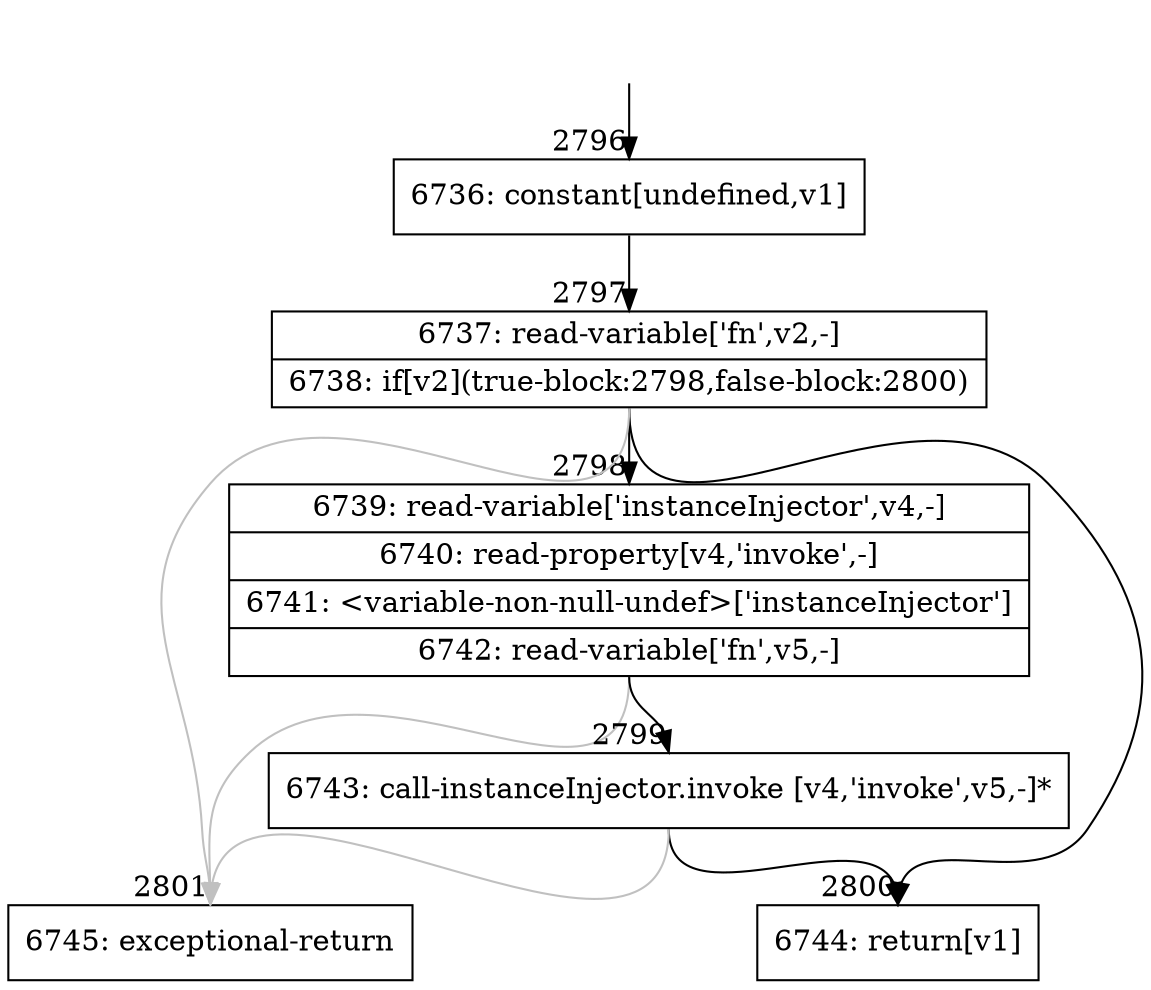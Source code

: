 digraph {
rankdir="TD"
BB_entry227[shape=none,label=""];
BB_entry227 -> BB2796 [tailport=s, headport=n, headlabel="    2796"]
BB2796 [shape=record label="{6736: constant[undefined,v1]}" ] 
BB2796 -> BB2797 [tailport=s, headport=n, headlabel="      2797"]
BB2797 [shape=record label="{6737: read-variable['fn',v2,-]|6738: if[v2](true-block:2798,false-block:2800)}" ] 
BB2797 -> BB2798 [tailport=s, headport=n, headlabel="      2798"]
BB2797 -> BB2800 [tailport=s, headport=n, headlabel="      2800"]
BB2797 -> BB2801 [tailport=s, headport=n, color=gray, headlabel="      2801"]
BB2798 [shape=record label="{6739: read-variable['instanceInjector',v4,-]|6740: read-property[v4,'invoke',-]|6741: \<variable-non-null-undef\>['instanceInjector']|6742: read-variable['fn',v5,-]}" ] 
BB2798 -> BB2799 [tailport=s, headport=n, headlabel="      2799"]
BB2798 -> BB2801 [tailport=s, headport=n, color=gray]
BB2799 [shape=record label="{6743: call-instanceInjector.invoke [v4,'invoke',v5,-]*}" ] 
BB2799 -> BB2800 [tailport=s, headport=n]
BB2799 -> BB2801 [tailport=s, headport=n, color=gray]
BB2800 [shape=record label="{6744: return[v1]}" ] 
BB2801 [shape=record label="{6745: exceptional-return}" ] 
//#$~ 4274
}
